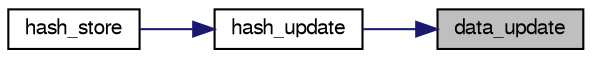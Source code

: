 digraph "data_update"
{
 // LATEX_PDF_SIZE
  bgcolor="transparent";
  edge [fontname="FreeSans",fontsize="10",labelfontname="FreeSans",labelfontsize="10"];
  node [fontname="FreeSans",fontsize="10",shape=record];
  rankdir="RL";
  Node1 [label="data_update",height=0.2,width=0.4,color="black", fillcolor="grey75", style="filled", fontcolor="black",tooltip="update an hash table item."];
  Node1 -> Node2 [dir="back",color="midnightblue",fontsize="10",style="solid",fontname="FreeSans"];
  Node2 [label="hash_update",height=0.2,width=0.4,color="black",URL="$hash-lock_8c.html#ad3bfb89616c2c2aeb786107809ce62d5",tooltip="update the hash entry"];
  Node2 -> Node3 [dir="back",color="midnightblue",fontsize="10",style="solid",fontname="FreeSans"];
  Node3 [label="hash_store",height=0.2,width=0.4,color="black",URL="$hash-lock_8c.html#ae70e5c17e3d2cf7fb49e085be7092843",tooltip="Store an hashtable item."];
}
